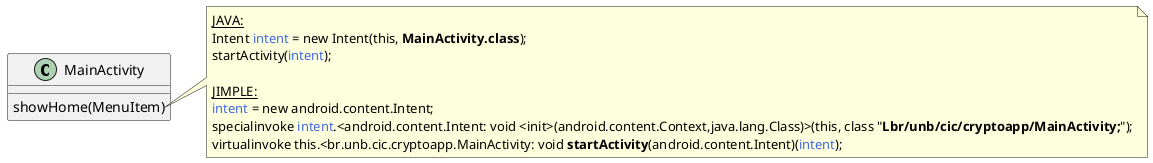@startuml
class MainActivity {
  showHome(MenuItem)
}

note right of MainActivity::showHome
<u>JAVA:</u>
Intent <color:royalBlue>intent</color> = new Intent(this, <b>MainActivity.class</b>);
startActivity(<color:royalBlue>intent</color>);

<u>JIMPLE:</u>
<color:royalBlue>intent</color> = new android.content.Intent;
specialinvoke <color:royalBlue>intent</color>.<android.content.Intent: void <init>(android.content.Context,java.lang.Class)>(this, class "<b>Lbr/unb/cic/cryptoapp/MainActivity;</b>");
virtualinvoke this.<br.unb.cic.cryptoapp.MainActivity: void <b>startActivity</b>(android.content.Intent)(<color:royalBlue>intent</color>);
end note

@enduml
